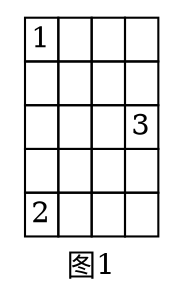 graph g {
    label="图1"
    a[shape=none label=<
        <TABLE border="0" cellborder="1" cellspacing="0">
        <tr>
            <td>1</td> <td>  </td>  <td>  </td>  <td>  </td>
        </tr>
        <tr>
            <td> </td> <td>  </td>  <td>  </td>  <td>  </td>
        </tr>
        <tr>
            <td> </td> <td>  </td>  <td>  </td>  <td>3</td>
        </tr>
        <tr>
            <td> </td> <td>  </td>  <td>  </td>  <td>  </td>
        </tr>
        <tr>
            <td>2</td> <td>  </td>  <td>  </td>  <td>  </td>
        </tr>
        </TABLE>
        >]
}
